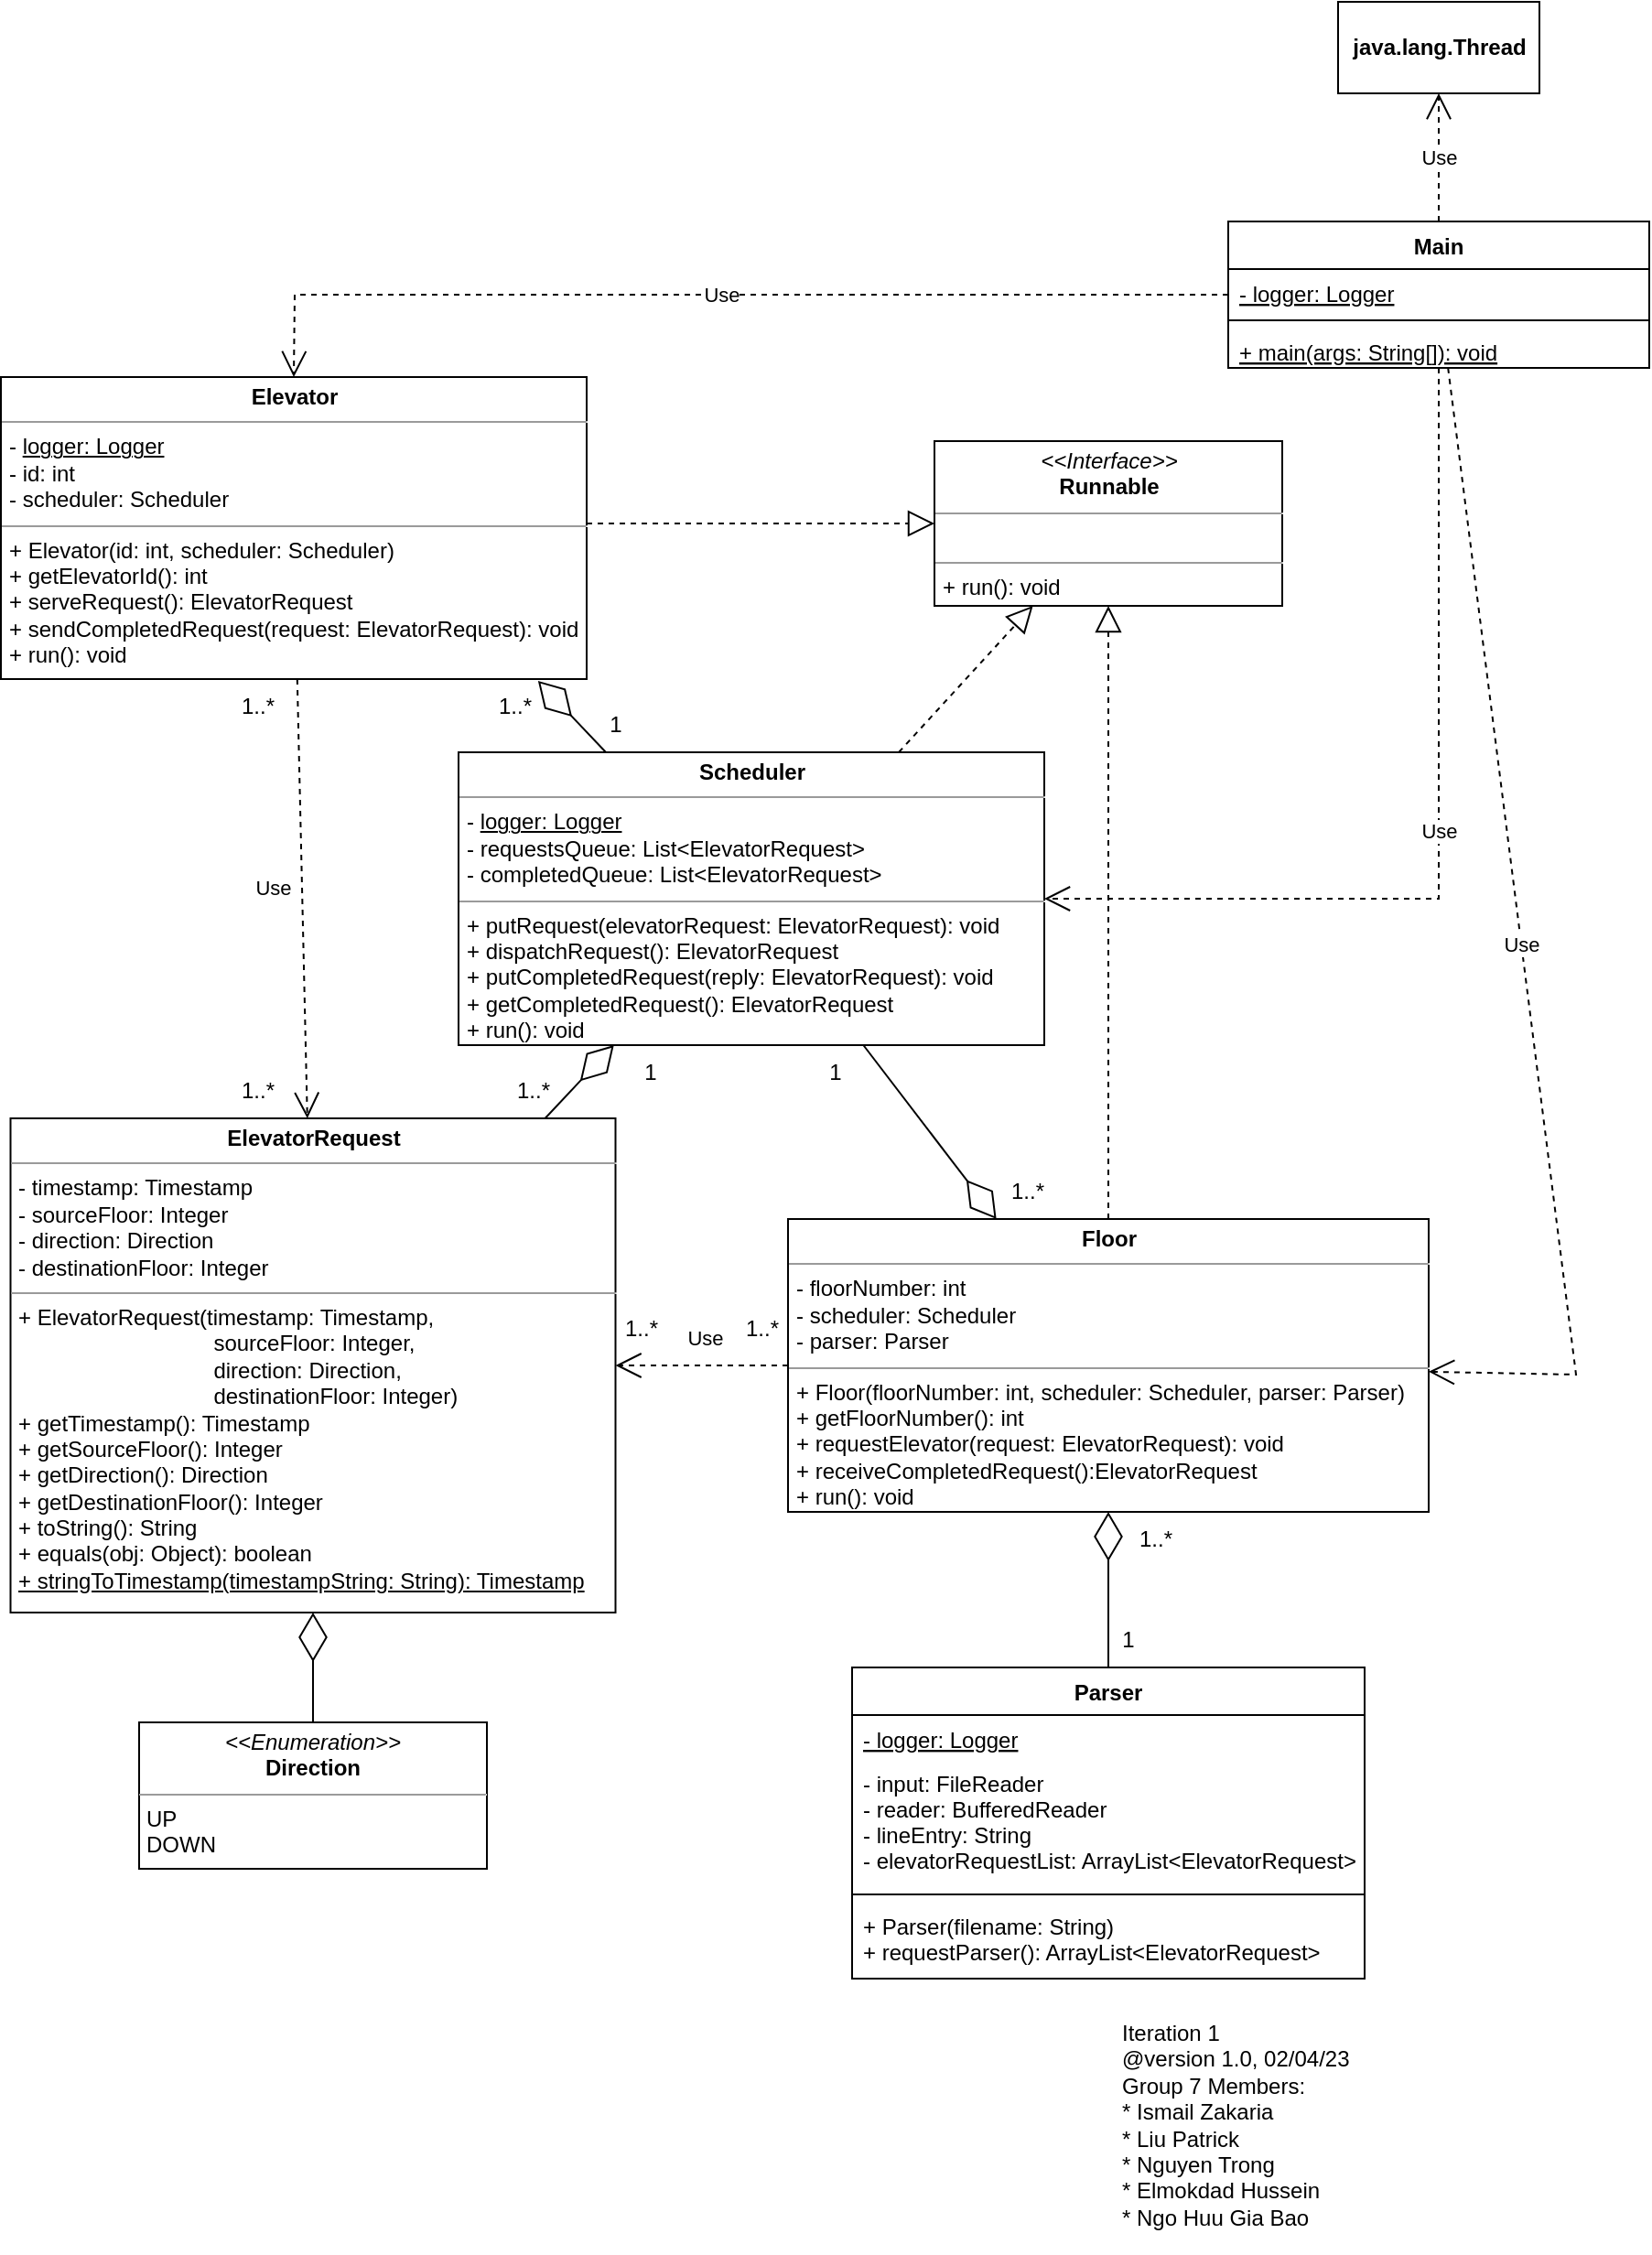 <mxfile version="20.8.16" type="device" pages="2"><diagram id="YXEVli0e28oH-8bu8_-o" name="class"><mxGraphModel dx="1640" dy="584" grid="1" gridSize="10" guides="1" tooltips="1" connect="1" arrows="1" fold="1" page="0" pageScale="1" pageWidth="850" pageHeight="1100" math="0" shadow="0"><root><mxCell id="0"/><mxCell id="1" parent="0"/><mxCell id="U2eEWs8QhA_yqJTDj6BK-32" value="" style="endArrow=block;dashed=1;endFill=0;endSize=12;html=1;rounded=0;" parent="1" target="dcQpZE6sQQkrum1qCxm6-1" edge="1"><mxGeometry width="160" relative="1" as="geometry"><mxPoint x="129.5" y="375" as="sourcePoint"/><mxPoint x="246.019" y="344" as="targetPoint"/></mxGeometry></mxCell><mxCell id="dcQpZE6sQQkrum1qCxm6-1" value="&lt;p style=&quot;margin:0px;margin-top:4px;text-align:center;&quot;&gt;&lt;i&gt;&amp;lt;&amp;lt;Interface&amp;gt;&amp;gt;&lt;/i&gt;&lt;br&gt;&lt;b&gt;Runnable&lt;/b&gt;&lt;/p&gt;&lt;hr size=&quot;1&quot;&gt;&lt;p style=&quot;margin:0px;margin-left:4px;&quot;&gt;&lt;br&gt;&lt;/p&gt;&lt;hr size=&quot;1&quot;&gt;&lt;p style=&quot;margin:0px;margin-left:4px;&quot;&gt;+ run(): void&lt;/p&gt;" style="verticalAlign=top;align=left;overflow=fill;fontSize=12;fontFamily=Helvetica;html=1;" parent="1" vertex="1"><mxGeometry x="319.5" y="330" width="190" height="90" as="geometry"/></mxCell><mxCell id="dcQpZE6sQQkrum1qCxm6-2" value="Main" style="swimlane;fontStyle=1;align=center;verticalAlign=top;childLayout=stackLayout;horizontal=1;startSize=26;horizontalStack=0;resizeParent=1;resizeParentMax=0;resizeLast=0;collapsible=1;marginBottom=0;" parent="1" vertex="1"><mxGeometry x="480" y="210" width="230" height="80" as="geometry"/></mxCell><mxCell id="dcQpZE6sQQkrum1qCxm6-3" value="- logger: Logger" style="text;strokeColor=none;fillColor=none;align=left;verticalAlign=top;spacingLeft=4;spacingRight=4;overflow=hidden;rotatable=0;points=[[0,0.5],[1,0.5]];portConstraint=eastwest;fontStyle=4" parent="dcQpZE6sQQkrum1qCxm6-2" vertex="1"><mxGeometry y="26" width="230" height="24" as="geometry"/></mxCell><mxCell id="dcQpZE6sQQkrum1qCxm6-5" value="" style="line;strokeWidth=1;fillColor=none;align=left;verticalAlign=middle;spacingTop=-1;spacingLeft=3;spacingRight=3;rotatable=0;labelPosition=right;points=[];portConstraint=eastwest;strokeColor=inherit;" parent="dcQpZE6sQQkrum1qCxm6-2" vertex="1"><mxGeometry y="50" width="230" height="8" as="geometry"/></mxCell><mxCell id="dcQpZE6sQQkrum1qCxm6-6" value="+ main(args: String[]): void" style="text;strokeColor=none;fillColor=none;align=left;verticalAlign=top;spacingLeft=4;spacingRight=4;overflow=hidden;rotatable=0;points=[[0,0.5],[1,0.5]];portConstraint=eastwest;fontStyle=4" parent="dcQpZE6sQQkrum1qCxm6-2" vertex="1"><mxGeometry y="58" width="230" height="22" as="geometry"/></mxCell><mxCell id="dcQpZE6sQQkrum1qCxm6-7" value="&lt;p style=&quot;margin:0px;margin-top:4px;text-align:center;&quot;&gt;&lt;i&gt;&amp;lt;&amp;lt;Enumeration&amp;gt;&amp;gt;&lt;/i&gt;&lt;br&gt;&lt;b&gt;Direction&lt;/b&gt;&lt;/p&gt;&lt;hr size=&quot;1&quot;&gt;&lt;p style=&quot;margin:0px;margin-left:4px;&quot;&gt;UP&lt;/p&gt;&lt;p style=&quot;margin:0px;margin-left:4px;&quot;&gt;DOWN&lt;/p&gt;" style="verticalAlign=top;align=left;overflow=fill;fontSize=12;fontFamily=Helvetica;html=1;" parent="1" vertex="1"><mxGeometry x="-115" y="1030" width="190" height="80" as="geometry"/></mxCell><mxCell id="dcQpZE6sQQkrum1qCxm6-32" value="" style="endArrow=block;dashed=1;endFill=0;endSize=12;html=1;rounded=0;" parent="1" target="dcQpZE6sQQkrum1qCxm6-1" edge="1" source="Yj3rdg1eg4F_PD42RBEX-9"><mxGeometry width="160" relative="1" as="geometry"><mxPoint x="414.5" y="735" as="sourcePoint"/><mxPoint x="273.409" y="370" as="targetPoint"/></mxGeometry></mxCell><mxCell id="dcQpZE6sQQkrum1qCxm6-33" value="Parser" style="swimlane;fontStyle=1;align=center;verticalAlign=top;childLayout=stackLayout;horizontal=1;startSize=26;horizontalStack=0;resizeParent=1;resizeParentMax=0;resizeLast=0;collapsible=1;marginBottom=0;" parent="1" vertex="1"><mxGeometry x="274.5" y="1000" width="280" height="170" as="geometry"/></mxCell><mxCell id="dcQpZE6sQQkrum1qCxm6-34" value="- logger: Logger" style="text;strokeColor=none;fillColor=none;align=left;verticalAlign=top;spacingLeft=4;spacingRight=4;overflow=hidden;rotatable=0;points=[[0,0.5],[1,0.5]];portConstraint=eastwest;fontStyle=4" parent="dcQpZE6sQQkrum1qCxm6-33" vertex="1"><mxGeometry y="26" width="280" height="24" as="geometry"/></mxCell><mxCell id="dcQpZE6sQQkrum1qCxm6-35" value="- input: FileReader&#10;- reader: BufferedReader&#10;- lineEntry: String&#10;- elevatorRequestList: ArrayList&lt;ElevatorRequest&gt;" style="text;strokeColor=none;fillColor=none;align=left;verticalAlign=top;spacingLeft=4;spacingRight=4;overflow=hidden;rotatable=0;points=[[0,0.5],[1,0.5]];portConstraint=eastwest;" parent="dcQpZE6sQQkrum1qCxm6-33" vertex="1"><mxGeometry y="50" width="280" height="70" as="geometry"/></mxCell><mxCell id="dcQpZE6sQQkrum1qCxm6-36" value="" style="line;strokeWidth=1;fillColor=none;align=left;verticalAlign=middle;spacingTop=-1;spacingLeft=3;spacingRight=3;rotatable=0;labelPosition=right;points=[];portConstraint=eastwest;strokeColor=inherit;" parent="dcQpZE6sQQkrum1qCxm6-33" vertex="1"><mxGeometry y="120" width="280" height="8" as="geometry"/></mxCell><mxCell id="dcQpZE6sQQkrum1qCxm6-37" value="+ Parser(filename: String)&#10;+ requestParser(): ArrayList&lt;ElevatorRequest&gt;" style="text;strokeColor=none;fillColor=none;align=left;verticalAlign=top;spacingLeft=4;spacingRight=4;overflow=hidden;rotatable=0;points=[[0,0.5],[1,0.5]];portConstraint=eastwest;" parent="dcQpZE6sQQkrum1qCxm6-33" vertex="1"><mxGeometry y="128" width="280" height="42" as="geometry"/></mxCell><mxCell id="dcQpZE6sQQkrum1qCxm6-43" value="" style="endArrow=block;dashed=1;endFill=0;endSize=12;html=1;rounded=0;" parent="1" target="dcQpZE6sQQkrum1qCxm6-1" edge="1"><mxGeometry width="160" relative="1" as="geometry"><mxPoint x="300" y="500" as="sourcePoint"/><mxPoint x="303.071" y="370" as="targetPoint"/></mxGeometry></mxCell><mxCell id="dcQpZE6sQQkrum1qCxm6-56" value="&lt;b&gt;java.lang.Thread&lt;/b&gt;" style="html=1;" parent="1" vertex="1"><mxGeometry x="540" y="90" width="110" height="50" as="geometry"/></mxCell><mxCell id="dcQpZE6sQQkrum1qCxm6-57" value="Use" style="endArrow=open;endSize=12;dashed=1;html=1;rounded=0;" parent="1" source="dcQpZE6sQQkrum1qCxm6-2" target="dcQpZE6sQQkrum1qCxm6-56" edge="1"><mxGeometry width="160" relative="1" as="geometry"><mxPoint x="840" y="-16" as="sourcePoint"/><mxPoint x="1000" y="-16" as="targetPoint"/></mxGeometry></mxCell><mxCell id="dcQpZE6sQQkrum1qCxm6-61" value="Use" style="endArrow=open;endSize=12;dashed=1;html=1;rounded=0;entryX=0.5;entryY=0;entryDx=0;entryDy=0;" parent="1" source="dcQpZE6sQQkrum1qCxm6-2" target="Yj3rdg1eg4F_PD42RBEX-6" edge="1"><mxGeometry width="160" relative="1" as="geometry"><mxPoint x="374.5" y="100" as="sourcePoint"/><mxPoint x="14.5" y="285" as="targetPoint"/><Array as="points"><mxPoint x="-30" y="250"/></Array></mxGeometry></mxCell><mxCell id="dcQpZE6sQQkrum1qCxm6-62" value="" style="endArrow=diamondThin;endFill=0;endSize=24;html=1;rounded=0;" parent="1" source="dcQpZE6sQQkrum1qCxm6-33" edge="1" target="Yj3rdg1eg4F_PD42RBEX-9"><mxGeometry width="160" relative="1" as="geometry"><mxPoint x="829.5" y="671" as="sourcePoint"/><mxPoint x="589.5" y="825" as="targetPoint"/></mxGeometry></mxCell><mxCell id="dcQpZE6sQQkrum1qCxm6-63" value="" style="endArrow=diamondThin;endFill=0;endSize=24;html=1;rounded=0;exitX=0.917;exitY=1.006;exitDx=0;exitDy=0;exitPerimeter=0;entryX=0.917;entryY=1.006;entryDx=0;entryDy=0;entryPerimeter=0;" parent="1" edge="1" target="Yj3rdg1eg4F_PD42RBEX-6"><mxGeometry width="160" relative="1" as="geometry"><mxPoint x="140" y="500" as="sourcePoint"/><mxPoint x="104.86" y="465" as="targetPoint"/></mxGeometry></mxCell><mxCell id="dcQpZE6sQQkrum1qCxm6-64" value="" style="endArrow=diamondThin;endFill=0;endSize=24;html=1;rounded=0;" parent="1" source="Yj3rdg1eg4F_PD42RBEX-7" target="Yj3rdg1eg4F_PD42RBEX-5" edge="1"><mxGeometry width="160" relative="1" as="geometry"><mxPoint x="116.655" y="700" as="sourcePoint"/><mxPoint x="164.5" y="650" as="targetPoint"/></mxGeometry></mxCell><mxCell id="dcQpZE6sQQkrum1qCxm6-65" value="" style="endArrow=diamondThin;endFill=0;endSize=24;html=1;rounded=0;" parent="1" source="Yj3rdg1eg4F_PD42RBEX-5" target="Yj3rdg1eg4F_PD42RBEX-9" edge="1"><mxGeometry width="160" relative="1" as="geometry"><mxPoint x="278.786" y="650" as="sourcePoint"/><mxPoint x="359.516" y="735" as="targetPoint"/></mxGeometry></mxCell><mxCell id="dcQpZE6sQQkrum1qCxm6-67" value="Use" style="endArrow=open;endSize=12;dashed=1;html=1;rounded=0;" parent="1" source="dcQpZE6sQQkrum1qCxm6-2" edge="1"><mxGeometry width="160" relative="1" as="geometry"><mxPoint x="317.357" y="180" as="sourcePoint"/><mxPoint x="379.5" y="580" as="targetPoint"/><Array as="points"><mxPoint x="595" y="580"/></Array></mxGeometry></mxCell><mxCell id="dcQpZE6sQQkrum1qCxm6-68" value="Use" style="endArrow=open;endSize=12;dashed=1;html=1;rounded=0;" parent="1" source="dcQpZE6sQQkrum1qCxm6-2" edge="1" target="Yj3rdg1eg4F_PD42RBEX-9"><mxGeometry width="160" relative="1" as="geometry"><mxPoint x="362.056" y="180" as="sourcePoint"/><mxPoint x="517.357" y="735" as="targetPoint"/><Array as="points"><mxPoint x="670" y="840"/></Array></mxGeometry></mxCell><mxCell id="o212D1IAa-O0vHywyUXv-2" value="1..*" style="text;html=1;strokeColor=none;fillColor=none;align=center;verticalAlign=middle;whiteSpace=wrap;rounded=0;" parent="1" vertex="1"><mxGeometry x="-80" y="460" width="60" height="30" as="geometry"/></mxCell><mxCell id="o212D1IAa-O0vHywyUXv-3" value="1..*" style="text;html=1;strokeColor=none;fillColor=none;align=center;verticalAlign=middle;whiteSpace=wrap;rounded=0;" parent="1" vertex="1"><mxGeometry x="-80" y="670" width="60" height="30" as="geometry"/></mxCell><mxCell id="o212D1IAa-O0vHywyUXv-4" value="1..*" style="text;html=1;align=center;verticalAlign=middle;resizable=0;points=[];autosize=1;strokeColor=none;fillColor=none;" parent="1" vertex="1"><mxGeometry x="139" y="800" width="40" height="30" as="geometry"/></mxCell><mxCell id="o212D1IAa-O0vHywyUXv-5" value="1..*" style="text;html=1;align=center;verticalAlign=middle;resizable=0;points=[];autosize=1;strokeColor=none;fillColor=none;" parent="1" vertex="1"><mxGeometry x="204.5" y="800" width="40" height="30" as="geometry"/></mxCell><mxCell id="o212D1IAa-O0vHywyUXv-6" value="1..*" style="text;html=1;align=center;verticalAlign=middle;resizable=0;points=[];autosize=1;strokeColor=none;fillColor=none;" parent="1" vertex="1"><mxGeometry x="420" y="915" width="40" height="30" as="geometry"/></mxCell><mxCell id="o212D1IAa-O0vHywyUXv-7" value="1" style="text;html=1;align=center;verticalAlign=middle;resizable=0;points=[];autosize=1;strokeColor=none;fillColor=none;" parent="1" vertex="1"><mxGeometry x="410" y="970" width="30" height="30" as="geometry"/></mxCell><mxCell id="o212D1IAa-O0vHywyUXv-8" value="1" style="text;html=1;align=center;verticalAlign=middle;resizable=0;points=[];autosize=1;strokeColor=none;fillColor=none;" parent="1" vertex="1"><mxGeometry x="149" y="660" width="30" height="30" as="geometry"/></mxCell><mxCell id="o212D1IAa-O0vHywyUXv-9" value="1" style="text;html=1;align=center;verticalAlign=middle;resizable=0;points=[];autosize=1;strokeColor=none;fillColor=none;" parent="1" vertex="1"><mxGeometry x="250" y="660" width="30" height="30" as="geometry"/></mxCell><mxCell id="o212D1IAa-O0vHywyUXv-10" value="1" style="text;html=1;align=center;verticalAlign=middle;resizable=0;points=[];autosize=1;strokeColor=none;fillColor=none;" parent="1" vertex="1"><mxGeometry x="129.5" y="470" width="30" height="30" as="geometry"/></mxCell><mxCell id="o212D1IAa-O0vHywyUXv-11" value="1..*" style="text;html=1;align=center;verticalAlign=middle;resizable=0;points=[];autosize=1;strokeColor=none;fillColor=none;" parent="1" vertex="1"><mxGeometry x="69.5" y="460" width="40" height="30" as="geometry"/></mxCell><mxCell id="o212D1IAa-O0vHywyUXv-12" value="1..*" style="text;html=1;align=center;verticalAlign=middle;resizable=0;points=[];autosize=1;strokeColor=none;fillColor=none;" parent="1" vertex="1"><mxGeometry x="350" y="725" width="40" height="30" as="geometry"/></mxCell><mxCell id="o212D1IAa-O0vHywyUXv-13" value="1..*" style="text;html=1;align=center;verticalAlign=middle;resizable=0;points=[];autosize=1;strokeColor=none;fillColor=none;" parent="1" vertex="1"><mxGeometry x="80" y="670" width="40" height="30" as="geometry"/></mxCell><mxCell id="K5tJ8FPMqbOl9YoPbmh--1" value="&lt;div&gt;Iteration 1&amp;nbsp;&lt;/div&gt;&lt;div&gt;@version 1.0, 02/04/23&lt;/div&gt;&lt;div&gt;Group 7 Members:&lt;/div&gt;&lt;div&gt;* Ismail Zakaria&lt;/div&gt;&lt;div&gt;* Liu Patrick&lt;/div&gt;&lt;div&gt;* Nguyen Trong&lt;/div&gt;&lt;div&gt;* Elmokdad Hussein&lt;/div&gt;&lt;div&gt;* Ngo Huu Gia Bao&lt;/div&gt;" style="text;html=1;strokeColor=none;fillColor=none;align=left;verticalAlign=middle;whiteSpace=wrap;rounded=0;" parent="1" vertex="1"><mxGeometry x="420" y="1180" width="140" height="140" as="geometry"/></mxCell><mxCell id="Yj3rdg1eg4F_PD42RBEX-5" value="&lt;p style=&quot;margin:0px;margin-top:4px;text-align:center;&quot;&gt;&lt;b&gt;Scheduler&lt;/b&gt;&lt;br&gt;&lt;/p&gt;&lt;hr size=&quot;1&quot;&gt;&lt;p style=&quot;margin:0px;margin-left:4px;&quot;&gt;- &lt;u&gt;logger: Logger&lt;/u&gt;&lt;br&gt;&lt;/p&gt;&lt;p style=&quot;margin:0px;margin-left:4px;&quot;&gt;- requestsQueue: List&amp;lt;ElevatorRequest&amp;gt;&lt;br&gt;&lt;/p&gt;&lt;p style=&quot;margin:0px;margin-left:4px;&quot;&gt;- completedQueue: List&amp;lt;ElevatorRequest&amp;gt;&lt;br&gt;&lt;/p&gt;&lt;hr size=&quot;1&quot;&gt;&lt;p style=&quot;margin:0px;margin-left:4px;&quot;&gt;+ putRequest(elevatorRequest: ElevatorRequest): void&lt;/p&gt;&lt;p style=&quot;margin:0px;margin-left:4px;&quot;&gt;+ dispatchRequest(): ElevatorRequest&lt;/p&gt;&lt;p style=&quot;margin:0px;margin-left:4px;&quot;&gt;+ putCompletedRequest(reply: ElevatorRequest): void&lt;/p&gt;&lt;p style=&quot;margin:0px;margin-left:4px;&quot;&gt;+ getCompletedRequest(): ElevatorRequest&lt;br style=&quot;border-color: var(--border-color); padding: 0px; margin: 0px;&quot;&gt;+ run(): void&lt;br&gt;&lt;/p&gt;" style="verticalAlign=top;align=left;overflow=fill;fontSize=12;fontFamily=Helvetica;html=1;" parent="1" vertex="1"><mxGeometry x="59.5" y="500" width="320" height="160" as="geometry"/></mxCell><mxCell id="Yj3rdg1eg4F_PD42RBEX-6" value="&lt;p style=&quot;margin:0px;margin-top:4px;text-align:center;&quot;&gt;&lt;b&gt;Elevator&lt;/b&gt;&lt;br&gt;&lt;/p&gt;&lt;hr size=&quot;1&quot;&gt;&lt;p style=&quot;margin:0px;margin-left:4px;&quot;&gt;- &lt;u&gt;logger: Logger&lt;/u&gt;&lt;br&gt;&lt;/p&gt;&lt;p style=&quot;margin:0px;margin-left:4px;&quot;&gt;- id: int&lt;br style=&quot;border-color: var(--border-color); padding: 0px; margin: 0px;&quot;&gt;- scheduler: Scheduler&lt;br&gt;&lt;/p&gt;&lt;hr size=&quot;1&quot;&gt;&lt;p style=&quot;margin:0px;margin-left:4px;&quot;&gt;+ Elevator(id: int, scheduler: Scheduler)&lt;br style=&quot;border-color: var(--border-color); padding: 0px; margin: 0px;&quot;&gt;+ getElevatorId(): int&lt;br style=&quot;border-color: var(--border-color); padding: 0px; margin: 0px;&quot;&gt;+ serveRequest(): ElevatorRequest&lt;/p&gt;&lt;p style=&quot;margin:0px;margin-left:4px;&quot;&gt;+ sendCompletedRequest(request: ElevatorRequest): void&lt;br style=&quot;border-color: var(--border-color); padding: 0px; margin: 0px;&quot;&gt;+ run(): void&lt;br&gt;&lt;/p&gt;" style="verticalAlign=top;align=left;overflow=fill;fontSize=12;fontFamily=Helvetica;html=1;" parent="1" vertex="1"><mxGeometry x="-190.5" y="295" width="320" height="165" as="geometry"/></mxCell><mxCell id="Yj3rdg1eg4F_PD42RBEX-7" value="&lt;p style=&quot;margin:0px;margin-top:4px;text-align:center;&quot;&gt;&lt;b&gt;ElevatorRequest&lt;/b&gt;&lt;br&gt;&lt;/p&gt;&lt;hr size=&quot;1&quot;&gt;&lt;p style=&quot;margin:0px;margin-left:4px;&quot;&gt;- timestamp: Timestamp&lt;br style=&quot;border-color: var(--border-color); padding: 0px; margin: 0px;&quot;&gt;- sourceFloor: Integer&lt;br style=&quot;border-color: var(--border-color); padding: 0px; margin: 0px;&quot;&gt;- direction: Direction&lt;br style=&quot;border-color: var(--border-color); padding: 0px; margin: 0px;&quot;&gt;- destinationFloor: Integer&lt;br&gt;&lt;/p&gt;&lt;hr size=&quot;1&quot;&gt;&lt;p style=&quot;margin:0px;margin-left:4px;&quot;&gt;+ ElevatorRequest(timestamp: Timestamp,&lt;br style=&quot;border-color: var(--border-color); padding: 0px; margin: 0px;&quot;&gt;&amp;nbsp;&amp;nbsp;&amp;nbsp;&amp;nbsp;&amp;nbsp;&amp;nbsp;&amp;nbsp;&amp;nbsp;&amp;nbsp;&amp;nbsp;&amp;nbsp;&amp;nbsp;&amp;nbsp;&amp;nbsp;&amp;nbsp;&amp;nbsp;&amp;nbsp;&amp;nbsp;&amp;nbsp;&amp;nbsp;&amp;nbsp;&amp;nbsp;&amp;nbsp;&amp;nbsp;&amp;nbsp;&amp;nbsp;&amp;nbsp;&amp;nbsp;&amp;nbsp;&amp;nbsp;&amp;nbsp;&amp;nbsp;sourceFloor: Integer,&lt;br style=&quot;border-color: var(--border-color); padding: 0px; margin: 0px;&quot;&gt;&amp;nbsp;&amp;nbsp;&amp;nbsp;&amp;nbsp;&amp;nbsp;&amp;nbsp;&amp;nbsp;&amp;nbsp;&amp;nbsp;&amp;nbsp;&amp;nbsp;&amp;nbsp;&amp;nbsp;&amp;nbsp;&amp;nbsp;&amp;nbsp;&amp;nbsp;&amp;nbsp;&amp;nbsp;&amp;nbsp;&amp;nbsp;&amp;nbsp;&amp;nbsp;&amp;nbsp;&amp;nbsp;&amp;nbsp;&amp;nbsp;&amp;nbsp;&amp;nbsp;&amp;nbsp;&amp;nbsp;&amp;nbsp;direction: Direction,&lt;br style=&quot;border-color: var(--border-color); padding: 0px; margin: 0px;&quot;&gt;&amp;nbsp;&amp;nbsp;&amp;nbsp;&amp;nbsp;&amp;nbsp;&amp;nbsp;&amp;nbsp;&amp;nbsp;&amp;nbsp;&amp;nbsp;&amp;nbsp;&amp;nbsp;&amp;nbsp;&amp;nbsp;&amp;nbsp;&amp;nbsp;&amp;nbsp;&amp;nbsp;&amp;nbsp;&amp;nbsp;&amp;nbsp;&amp;nbsp;&amp;nbsp;&amp;nbsp;&amp;nbsp;&amp;nbsp;&amp;nbsp;&amp;nbsp;&amp;nbsp;&amp;nbsp;&amp;nbsp;&amp;nbsp;destinationFloor: Integer)&lt;br style=&quot;border-color: var(--border-color); padding: 0px; margin: 0px;&quot;&gt;+ getTimestamp(): Timestamp&lt;br style=&quot;border-color: var(--border-color); padding: 0px; margin: 0px;&quot;&gt;+ getSourceFloor(): Integer&lt;br style=&quot;border-color: var(--border-color); padding: 0px; margin: 0px;&quot;&gt;+ getDirection(): Direction&lt;br style=&quot;border-color: var(--border-color); padding: 0px; margin: 0px;&quot;&gt;+ getDestinationFloor(): Integer&lt;br style=&quot;border-color: var(--border-color); padding: 0px; margin: 0px;&quot;&gt;+ toString(): String&lt;br style=&quot;border-color: var(--border-color); padding: 0px; margin: 0px;&quot;&gt;+ equals(obj: Object): boolean&lt;/p&gt;&lt;p style=&quot;margin:0px;margin-left:4px;&quot;&gt;&lt;u&gt;+ stringToTimestamp(timestampString: String): Timestamp&lt;/u&gt;&lt;/p&gt;&lt;div style=&quot;border-color: var(--border-color); padding: 0px; margin: 0px;&quot;&gt;&lt;br style=&quot;border-color: var(--border-color); padding: 0px; margin: 0px;&quot;&gt;&lt;/div&gt;" style="verticalAlign=top;align=left;overflow=fill;fontSize=12;fontFamily=Helvetica;html=1;" parent="1" vertex="1"><mxGeometry x="-185.25" y="700" width="330.5" height="270" as="geometry"/></mxCell><mxCell id="Yj3rdg1eg4F_PD42RBEX-8" value="" style="endArrow=diamondThin;endFill=0;endSize=24;html=1;rounded=0;exitX=0.5;exitY=0;exitDx=0;exitDy=0;" parent="1" source="dcQpZE6sQQkrum1qCxm6-7" target="Yj3rdg1eg4F_PD42RBEX-7" edge="1"><mxGeometry width="160" relative="1" as="geometry"><mxPoint x="-20" y="1020" as="sourcePoint"/><mxPoint x="5.1" y="1001.52" as="targetPoint"/></mxGeometry></mxCell><mxCell id="Yj3rdg1eg4F_PD42RBEX-9" value="&lt;p style=&quot;margin:0px;margin-top:4px;text-align:center;&quot;&gt;&lt;b&gt;Floor&lt;/b&gt;&lt;br&gt;&lt;/p&gt;&lt;hr size=&quot;1&quot;&gt;&lt;p style=&quot;margin:0px;margin-left:4px;&quot;&gt;- floorNumber: int&lt;br style=&quot;border-color: var(--border-color); padding: 0px; margin: 0px;&quot;&gt;- scheduler: Scheduler&lt;br style=&quot;border-color: var(--border-color); padding: 0px; margin: 0px;&quot;&gt;- parser: Parser&lt;br&gt;&lt;/p&gt;&lt;hr size=&quot;1&quot;&gt;&lt;p style=&quot;margin:0px;margin-left:4px;&quot;&gt;+ Floor(floorNumber: int, scheduler: Scheduler, parser: Parser)&lt;br style=&quot;border-color: var(--border-color); padding: 0px; margin: 0px;&quot;&gt;+ getFloorNumber(): int&lt;br style=&quot;border-color: var(--border-color); padding: 0px; margin: 0px;&quot;&gt;+ requestElevator(request: ElevatorRequest): void&lt;/p&gt;&lt;p style=&quot;margin:0px;margin-left:4px;&quot;&gt;+ receiveCompletedRequest():ElevatorRequest&lt;br style=&quot;border-color: var(--border-color); padding: 0px; margin: 0px;&quot;&gt;+ run(): void&lt;br&gt;&lt;/p&gt;&lt;div style=&quot;border-color: var(--border-color); padding: 0px; margin: 0px;&quot;&gt;&lt;br style=&quot;border-color: var(--border-color); padding: 0px; margin: 0px;&quot;&gt;&lt;/div&gt;" style="verticalAlign=top;align=left;overflow=fill;fontSize=12;fontFamily=Helvetica;html=1;" parent="1" vertex="1"><mxGeometry x="239.5" y="755" width="350" height="160" as="geometry"/></mxCell><mxCell id="7woy2aGngjZN1eNNitRl-2" value="Use" style="endArrow=open;endSize=12;dashed=1;html=1;rounded=0;" edge="1" parent="1" source="Yj3rdg1eg4F_PD42RBEX-9" target="Yj3rdg1eg4F_PD42RBEX-7"><mxGeometry x="-0.05" y="-15" width="160" relative="1" as="geometry"><mxPoint x="520" y="730" as="sourcePoint"/><mxPoint x="360" y="730" as="targetPoint"/><mxPoint x="-1" as="offset"/></mxGeometry></mxCell><mxCell id="7woy2aGngjZN1eNNitRl-3" value="Use" style="endArrow=open;endSize=12;dashed=1;html=1;rounded=0;" edge="1" parent="1" source="Yj3rdg1eg4F_PD42RBEX-6" target="Yj3rdg1eg4F_PD42RBEX-7"><mxGeometry x="-0.05" y="-15" width="160" relative="1" as="geometry"><mxPoint x="155.25" y="845" as="sourcePoint"/><mxPoint x="249.5" y="845" as="targetPoint"/><mxPoint x="-1" as="offset"/></mxGeometry></mxCell></root></mxGraphModel></diagram><diagram id="ekYLKn9QTr-soQ4wL6F-" name="sequence"><mxGraphModel dx="2819" dy="860" grid="1" gridSize="10" guides="1" tooltips="1" connect="1" arrows="1" fold="1" page="1" pageScale="1" pageWidth="850" pageHeight="1100" math="0" shadow="0"><root><mxCell id="0"/><mxCell id="1" parent="0"/><mxCell id="nrrmLnYM5s9bcPXV76ms-3" value="" style="endArrow=none;dashed=1;html=1;rounded=0;" parent="1" source="nrrmLnYM5s9bcPXV76ms-4" target="gXFTrh7_guW3hKpA6Vv_-6" edge="1"><mxGeometry width="50" height="50" relative="1" as="geometry"><mxPoint x="707.5" y="195" as="sourcePoint"/><mxPoint x="707.5" y="125" as="targetPoint"/></mxGeometry></mxCell><mxCell id="nrrmLnYM5s9bcPXV76ms-4" value="" style="rounded=0;whiteSpace=wrap;html=1;" parent="1" vertex="1"><mxGeometry x="697.5" y="395" width="20" height="422" as="geometry"/></mxCell><mxCell id="nrrmLnYM5s9bcPXV76ms-5" value="" style="endArrow=none;dashed=1;html=1;rounded=0;" parent="1" source="nrrmLnYM5s9bcPXV76ms-4" edge="1"><mxGeometry width="50" height="50" relative="1" as="geometry"><mxPoint x="832.5" y="585" as="sourcePoint"/><mxPoint x="708" y="937" as="targetPoint"/></mxGeometry></mxCell><mxCell id="gXFTrh7_guW3hKpA6Vv_-3" value="" style="endArrow=none;dashed=1;html=1;rounded=0;" parent="1" source="gXFTrh7_guW3hKpA6Vv_-4" target="gXFTrh7_guW3hKpA6Vv_-7" edge="1"><mxGeometry width="50" height="50" relative="1" as="geometry"><mxPoint x="82.5" y="200" as="sourcePoint"/><mxPoint x="82.5" y="130" as="targetPoint"/></mxGeometry></mxCell><mxCell id="gXFTrh7_guW3hKpA6Vv_-4" value="" style="rounded=0;whiteSpace=wrap;html=1;" parent="1" vertex="1"><mxGeometry x="72.5" y="240" width="20" height="577" as="geometry"/></mxCell><mxCell id="gXFTrh7_guW3hKpA6Vv_-5" value="" style="endArrow=none;dashed=1;html=1;rounded=0;" parent="1" source="gXFTrh7_guW3hKpA6Vv_-4" edge="1"><mxGeometry width="50" height="50" relative="1" as="geometry"><mxPoint x="207.5" y="250" as="sourcePoint"/><mxPoint x="80" y="937" as="targetPoint"/></mxGeometry></mxCell><mxCell id="gXFTrh7_guW3hKpA6Vv_-6" value=":Scheduler" style="shape=process;whiteSpace=wrap;html=1;backgroundOutline=1;" parent="1" vertex="1"><mxGeometry x="665" y="180" width="85" height="30" as="geometry"/></mxCell><mxCell id="gXFTrh7_guW3hKpA6Vv_-7" value=":Floor" style="shape=process;whiteSpace=wrap;html=1;backgroundOutline=1;" parent="1" vertex="1"><mxGeometry x="40" y="180" width="85" height="30" as="geometry"/></mxCell><mxCell id="gXFTrh7_guW3hKpA6Vv_-8" value="" style="endArrow=none;dashed=1;html=1;rounded=0;" parent="1" source="gXFTrh7_guW3hKpA6Vv_-9" target="gXFTrh7_guW3hKpA6Vv_-10" edge="1"><mxGeometry width="50" height="50" relative="1" as="geometry"><mxPoint x="393.75" y="195" as="sourcePoint"/><mxPoint x="393.75" y="125" as="targetPoint"/></mxGeometry></mxCell><mxCell id="gXFTrh7_guW3hKpA6Vv_-9" value="" style="rounded=0;whiteSpace=wrap;html=1;" parent="1" vertex="1"><mxGeometry x="383.75" y="355" width="17.5" height="462" as="geometry"/></mxCell><mxCell id="gXFTrh7_guW3hKpA6Vv_-10" value=":Elevator" style="shape=process;whiteSpace=wrap;html=1;backgroundOutline=1;" parent="1" vertex="1"><mxGeometry x="350" y="180" width="85" height="30" as="geometry"/></mxCell><mxCell id="gXFTrh7_guW3hKpA6Vv_-11" value="" style="endArrow=none;dashed=1;html=1;rounded=0;" parent="1" source="gXFTrh7_guW3hKpA6Vv_-9" edge="1"><mxGeometry width="50" height="50" relative="1" as="geometry"><mxPoint x="238.75" y="485" as="sourcePoint"/><mxPoint x="390" y="937" as="targetPoint"/></mxGeometry></mxCell><mxCell id="gXFTrh7_guW3hKpA6Vv_-12" value="" style="endArrow=none;dashed=1;html=1;rounded=0;" parent="1" source="gXFTrh7_guW3hKpA6Vv_-13" target="gXFTrh7_guW3hKpA6Vv_-16" edge="1"><mxGeometry width="50" height="50" relative="1" as="geometry"><mxPoint x="262.5" y="280" as="sourcePoint"/><mxPoint x="262.5" y="210" as="targetPoint"/></mxGeometry></mxCell><mxCell id="gXFTrh7_guW3hKpA6Vv_-13" value="" style="rounded=0;whiteSpace=wrap;html=1;" parent="1" vertex="1"><mxGeometry x="252.5" y="280" width="20" height="80" as="geometry"/></mxCell><mxCell id="gXFTrh7_guW3hKpA6Vv_-15" value="" style="endArrow=none;dashed=1;html=1;rounded=0;" parent="1" source="gXFTrh7_guW3hKpA6Vv_-13" edge="1"><mxGeometry width="50" height="50" relative="1" as="geometry"><mxPoint x="107.5" y="320" as="sourcePoint"/><mxPoint x="263" y="380" as="targetPoint"/></mxGeometry></mxCell><mxCell id="gXFTrh7_guW3hKpA6Vv_-16" value=":Parser" style="html=1;" parent="1" vertex="1"><mxGeometry x="220" y="180" width="85" height="30" as="geometry"/></mxCell><mxCell id="627BKw5qM1VRcYROR8d7-12" value="requestParser()" style="html=1;verticalAlign=bottom;endArrow=block;rounded=0;" parent="1" edge="1"><mxGeometry width="80" relative="1" as="geometry"><mxPoint x="92.5" y="289.8" as="sourcePoint"/><mxPoint x="250" y="290" as="targetPoint"/></mxGeometry></mxCell><mxCell id="627BKw5qM1VRcYROR8d7-20" value="return&lt;br&gt;ArrayList&amp;lt;ElevatorRequest&amp;gt;" style="html=1;verticalAlign=bottom;endArrow=open;dashed=1;endSize=8;rounded=0;" parent="1" edge="1"><mxGeometry x="0.016" relative="1" as="geometry"><mxPoint x="250" y="350" as="sourcePoint"/><mxPoint x="92.5" y="350" as="targetPoint"/><mxPoint as="offset"/></mxGeometry></mxCell><mxCell id="627BKw5qM1VRcYROR8d7-22" value="receiveCompletedRequest()" style="html=1;verticalAlign=bottom;endArrow=block;rounded=0;" parent="1" edge="1"><mxGeometry x="0.026" width="80" relative="1" as="geometry"><mxPoint x="92.5" y="507" as="sourcePoint"/><mxPoint x="690" y="507" as="targetPoint"/><mxPoint as="offset"/></mxGeometry></mxCell><mxCell id="627BKw5qM1VRcYROR8d7-30" value="putRequest(ElevatorRequest)" style="html=1;verticalAlign=bottom;endArrow=block;rounded=0;entryX=1.075;entryY=0.143;entryDx=0;entryDy=0;entryPerimeter=0;" parent="1" edge="1"><mxGeometry x="-0.346" y="60" width="80" relative="1" as="geometry"><mxPoint x="717.5" y="427.0" as="sourcePoint"/><mxPoint x="719" y="447.03" as="targetPoint"/><Array as="points"><mxPoint x="735" y="427"/><mxPoint x="735" y="447"/></Array><mxPoint as="offset"/></mxGeometry></mxCell><mxCell id="627BKw5qM1VRcYROR8d7-31" value="requestElevator(ElevatorRequest)" style="html=1;verticalAlign=bottom;endArrow=block;rounded=0;" parent="1" edge="1"><mxGeometry x="0.039" width="80" relative="1" as="geometry"><mxPoint x="92.5" y="417.26" as="sourcePoint"/><mxPoint x="690" y="417" as="targetPoint"/><mxPoint as="offset"/></mxGeometry></mxCell><mxCell id="627BKw5qM1VRcYROR8d7-38" value="par" style="shape=umlFrame;whiteSpace=wrap;html=1;" parent="1" vertex="1"><mxGeometry x="-20" y="387" width="890" height="390" as="geometry"/></mxCell><mxCell id="HscnTU7k3EfnJWa9Ig0G-1" value="return ElevatorRequest" style="html=1;verticalAlign=bottom;endArrow=open;dashed=1;endSize=8;rounded=0;" parent="1" edge="1"><mxGeometry relative="1" as="geometry"><mxPoint x="690" y="557" as="sourcePoint"/><mxPoint x="92.5" y="557.42" as="targetPoint"/></mxGeometry></mxCell><mxCell id="HscnTU7k3EfnJWa9Ig0G-2" value="return" style="html=1;verticalAlign=bottom;endArrow=open;dashed=1;endSize=8;rounded=0;" parent="1" edge="1"><mxGeometry relative="1" as="geometry"><mxPoint x="690" y="467" as="sourcePoint"/><mxPoint x="92.5" y="467" as="targetPoint"/></mxGeometry></mxCell><mxCell id="HscnTU7k3EfnJWa9Ig0G-3" value="getCompletedRequest()" style="html=1;verticalAlign=bottom;endArrow=block;rounded=0;entryX=1.075;entryY=0.143;entryDx=0;entryDy=0;entryPerimeter=0;" parent="1" edge="1"><mxGeometry x="-0.346" y="50" width="80" relative="1" as="geometry"><mxPoint x="717.5" y="524.99" as="sourcePoint"/><mxPoint x="719.0" y="545.02" as="targetPoint"/><Array as="points"><mxPoint x="735" y="524.99"/><mxPoint x="735" y="544.99"/></Array><mxPoint as="offset"/></mxGeometry></mxCell><mxCell id="HscnTU7k3EfnJWa9Ig0G-4" value="" style="endArrow=none;dashed=1;html=1;rounded=0;" parent="1" edge="1"><mxGeometry width="50" height="50" relative="1" as="geometry"><mxPoint x="870" y="585" as="sourcePoint"/><mxPoint x="-20" y="585.41" as="targetPoint"/></mxGeometry></mxCell><mxCell id="HscnTU7k3EfnJWa9Ig0G-5" value="serveRequest()" style="html=1;verticalAlign=bottom;endArrow=block;rounded=0;" parent="1" edge="1"><mxGeometry x="0.039" width="80" relative="1" as="geometry"><mxPoint x="401.25" y="607.26" as="sourcePoint"/><mxPoint x="690" y="607" as="targetPoint"/><mxPoint as="offset"/></mxGeometry></mxCell><mxCell id="HscnTU7k3EfnJWa9Ig0G-6" value="return ElevatorRequest" style="html=1;verticalAlign=bottom;endArrow=open;dashed=1;endSize=8;rounded=0;" parent="1" edge="1"><mxGeometry relative="1" as="geometry"><mxPoint x="690" y="647" as="sourcePoint"/><mxPoint x="400" y="647" as="targetPoint"/></mxGeometry></mxCell><mxCell id="HscnTU7k3EfnJWa9Ig0G-7" value="sendCompletedRequest(ElevatorRequest)" style="html=1;verticalAlign=bottom;endArrow=block;rounded=0;" parent="1" edge="1"><mxGeometry x="0.039" width="80" relative="1" as="geometry"><mxPoint x="402.5" y="687.63" as="sourcePoint"/><mxPoint x="690" y="687" as="targetPoint"/><mxPoint as="offset"/></mxGeometry></mxCell><mxCell id="HscnTU7k3EfnJWa9Ig0G-8" value="return" style="html=1;verticalAlign=bottom;endArrow=open;dashed=1;endSize=8;rounded=0;" parent="1" edge="1"><mxGeometry relative="1" as="geometry"><mxPoint x="690" y="737" as="sourcePoint"/><mxPoint x="401.25" y="737.37" as="targetPoint"/></mxGeometry></mxCell><mxCell id="HscnTU7k3EfnJWa9Ig0G-9" value="dispatchRequest()" style="html=1;verticalAlign=bottom;endArrow=block;rounded=0;entryX=1.075;entryY=0.143;entryDx=0;entryDy=0;entryPerimeter=0;" parent="1" edge="1"><mxGeometry x="-0.346" y="50" width="80" relative="1" as="geometry"><mxPoint x="717.5" y="617" as="sourcePoint"/><mxPoint x="719" y="637.03" as="targetPoint"/><Array as="points"><mxPoint x="735" y="617"/><mxPoint x="735" y="637"/></Array><mxPoint as="offset"/></mxGeometry></mxCell><mxCell id="HscnTU7k3EfnJWa9Ig0G-10" value="putCompletedRequest()" style="html=1;verticalAlign=bottom;endArrow=block;rounded=0;entryX=1.075;entryY=0.143;entryDx=0;entryDy=0;entryPerimeter=0;" parent="1" edge="1"><mxGeometry x="-0.346" y="50" width="80" relative="1" as="geometry"><mxPoint x="717.5" y="707.0" as="sourcePoint"/><mxPoint x="719" y="727.03" as="targetPoint"/><Array as="points"><mxPoint x="735" y="707"/><mxPoint x="735" y="727"/></Array><mxPoint as="offset"/></mxGeometry></mxCell><mxCell id="HscnTU7k3EfnJWa9Ig0G-11" value="&lt;div&gt;Iteration 1&amp;nbsp;&lt;/div&gt;&lt;div&gt;@version 1.0, 02/04/23&lt;/div&gt;&lt;div&gt;Group 7 Members:&lt;/div&gt;&lt;div&gt;* Ismail Zakaria&lt;/div&gt;&lt;div&gt;* Liu Patrick&lt;/div&gt;&lt;div&gt;* Nguyen Trong&lt;/div&gt;&lt;div&gt;* Elmokdad Hussein&lt;/div&gt;&lt;div&gt;* Ngo Huu Gia Bao&lt;/div&gt;" style="text;html=1;strokeColor=none;fillColor=none;align=left;verticalAlign=middle;whiteSpace=wrap;rounded=0;" parent="1" vertex="1"><mxGeometry x="690" y="950" width="140" height="140" as="geometry"/></mxCell></root></mxGraphModel></diagram></mxfile>